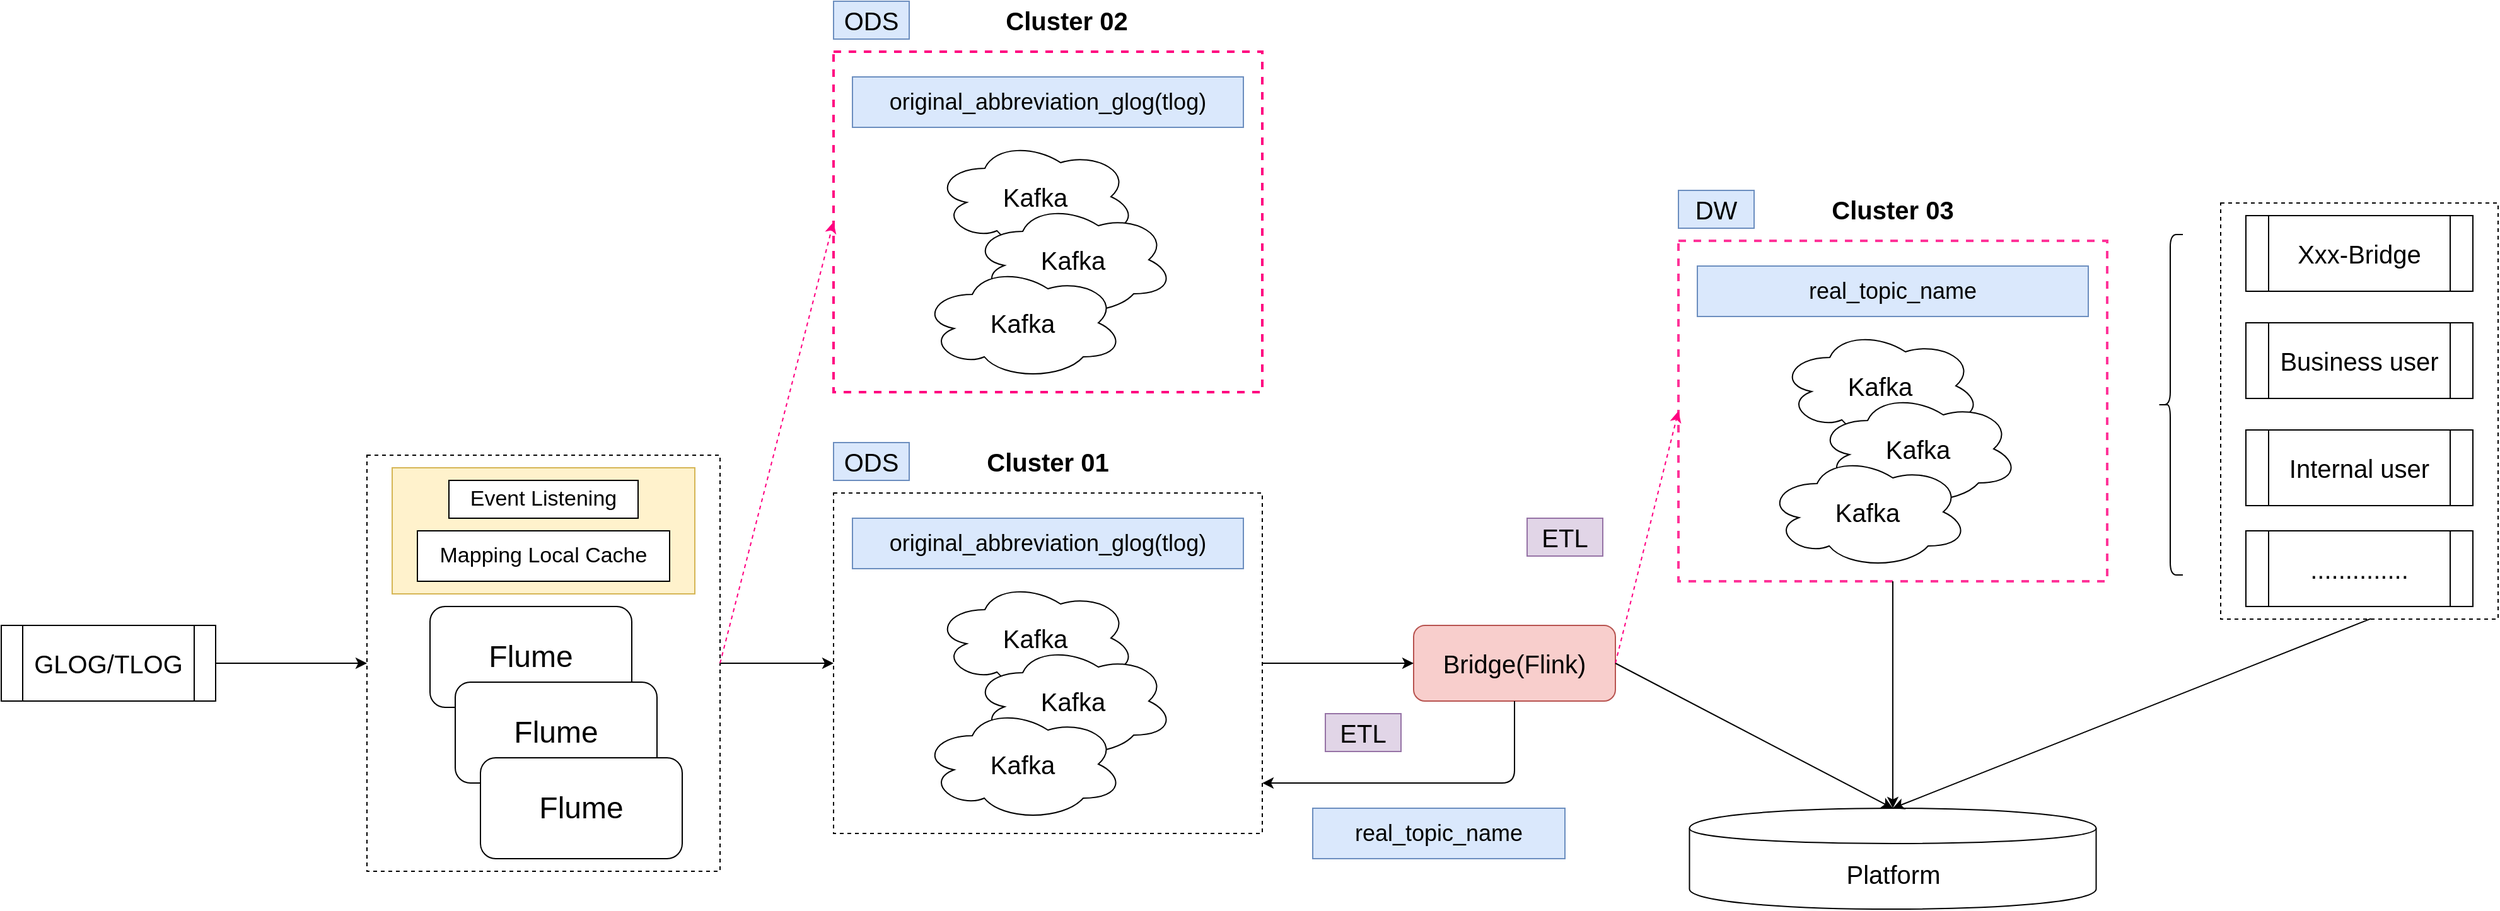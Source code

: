 <mxfile version="13.0.9" type="github">
  <diagram id="D0k59h0JUY7OlLG5XF-q" name="第 1 页">
    <mxGraphModel dx="1730" dy="972" grid="1" gridSize="10" guides="1" tooltips="1" connect="1" arrows="1" fold="1" page="1" pageScale="1" pageWidth="1920" pageHeight="1200" math="0" shadow="0">
      <root>
        <mxCell id="0" />
        <mxCell id="1" parent="0" />
        <mxCell id="3cqGu0iq_hsUVRLcYgQM-4" value="" style="rounded=0;whiteSpace=wrap;html=1;fillColor=none;dashed=1;" parent="1" vertex="1">
          <mxGeometry x="330" y="620" width="280" height="330" as="geometry" />
        </mxCell>
        <mxCell id="3cqGu0iq_hsUVRLcYgQM-9" value="&lt;font style=&quot;font-size: 20px&quot;&gt;GLOG/TLOG&lt;/font&gt;" style="shape=process;whiteSpace=wrap;html=1;backgroundOutline=1;fillColor=#ffffff;" parent="1" vertex="1">
          <mxGeometry x="40" y="755" width="170" height="60" as="geometry" />
        </mxCell>
        <mxCell id="3cqGu0iq_hsUVRLcYgQM-10" value="" style="endArrow=classic;html=1;exitX=1;exitY=0.5;exitDx=0;exitDy=0;entryX=0;entryY=0.5;entryDx=0;entryDy=0;" parent="1" source="3cqGu0iq_hsUVRLcYgQM-9" target="3cqGu0iq_hsUVRLcYgQM-4" edge="1">
          <mxGeometry width="50" height="50" relative="1" as="geometry">
            <mxPoint x="260" y="920" as="sourcePoint" />
            <mxPoint x="310" y="870" as="targetPoint" />
          </mxGeometry>
        </mxCell>
        <mxCell id="e1ujfNoH9nvmSAPBKz7l-5" value="" style="group" vertex="1" connectable="0" parent="1">
          <mxGeometry x="350" y="630" width="240" height="100" as="geometry" />
        </mxCell>
        <mxCell id="e1ujfNoH9nvmSAPBKz7l-4" value="" style="text;html=1;strokeColor=#d6b656;fillColor=#fff2cc;align=center;verticalAlign=middle;whiteSpace=wrap;rounded=0;" vertex="1" parent="e1ujfNoH9nvmSAPBKz7l-5">
          <mxGeometry width="240" height="100" as="geometry" />
        </mxCell>
        <mxCell id="e1ujfNoH9nvmSAPBKz7l-1" value="&lt;font style=&quot;font-size: 17px&quot;&gt;&lt;span style=&quot;font-family: &amp;#34;microsoft yahei&amp;#34; , &amp;#34;arial&amp;#34; , &amp;#34;helvetica&amp;#34; , sans-serif ; text-align: left ; background-color: rgb(255 , 255 , 255)&quot;&gt;Event L&lt;/span&gt;&lt;span style=&quot;font-family: &amp;#34;microsoft yahei&amp;#34; , &amp;#34;arial&amp;#34; , &amp;#34;helvetica&amp;#34; , sans-serif ; text-align: left ; background-color: rgb(255 , 255 , 255)&quot;&gt;istening&lt;/span&gt;&lt;/font&gt;" style="rounded=0;whiteSpace=wrap;html=1;" vertex="1" parent="e1ujfNoH9nvmSAPBKz7l-5">
          <mxGeometry x="45" y="10" width="150" height="30" as="geometry" />
        </mxCell>
        <mxCell id="e1ujfNoH9nvmSAPBKz7l-2" value="&lt;div style=&quot;text-align: left&quot;&gt;&lt;font face=&quot;microsoft yahei, arial, helvetica, sans-serif&quot; size=&quot;1&quot;&gt;&lt;span style=&quot;background-color: rgb(255 , 255 , 255) ; font-size: 17px&quot;&gt;Mapping Local Cache&lt;/span&gt;&lt;/font&gt;&lt;/div&gt;" style="rounded=0;whiteSpace=wrap;html=1;" vertex="1" parent="e1ujfNoH9nvmSAPBKz7l-5">
          <mxGeometry x="20" y="50" width="200" height="40" as="geometry" />
        </mxCell>
        <mxCell id="3cqGu0iq_hsUVRLcYgQM-1" value="&lt;font style=&quot;font-size: 24px&quot;&gt;Flume&lt;/font&gt;" style="rounded=1;whiteSpace=wrap;html=1;" parent="1" vertex="1">
          <mxGeometry x="380" y="740" width="160" height="80" as="geometry" />
        </mxCell>
        <mxCell id="3cqGu0iq_hsUVRLcYgQM-2" value="&lt;font style=&quot;font-size: 24px&quot;&gt;Flume&lt;/font&gt;" style="rounded=1;whiteSpace=wrap;html=1;" parent="1" vertex="1">
          <mxGeometry x="400" y="800" width="160" height="80" as="geometry" />
        </mxCell>
        <mxCell id="3cqGu0iq_hsUVRLcYgQM-3" value="&lt;font style=&quot;font-size: 24px&quot;&gt;Flume&lt;/font&gt;" style="rounded=1;whiteSpace=wrap;html=1;" parent="1" vertex="1">
          <mxGeometry x="420" y="860" width="160" height="80" as="geometry" />
        </mxCell>
        <mxCell id="e1ujfNoH9nvmSAPBKz7l-14" value="" style="group" vertex="1" connectable="0" parent="1">
          <mxGeometry x="700" y="650" width="340" height="270" as="geometry" />
        </mxCell>
        <mxCell id="e1ujfNoH9nvmSAPBKz7l-9" value="" style="group" vertex="1" connectable="0" parent="e1ujfNoH9nvmSAPBKz7l-14">
          <mxGeometry x="70" y="70" width="200" height="190" as="geometry" />
        </mxCell>
        <mxCell id="e1ujfNoH9nvmSAPBKz7l-6" value="&lt;font style=&quot;font-size: 20px&quot;&gt;Kafka&lt;/font&gt;" style="ellipse;shape=cloud;whiteSpace=wrap;html=1;" vertex="1" parent="e1ujfNoH9nvmSAPBKz7l-9">
          <mxGeometry x="10" width="160" height="90" as="geometry" />
        </mxCell>
        <mxCell id="e1ujfNoH9nvmSAPBKz7l-7" value="&lt;font style=&quot;font-size: 20px&quot;&gt;Kafka&lt;/font&gt;" style="ellipse;shape=cloud;whiteSpace=wrap;html=1;" vertex="1" parent="e1ujfNoH9nvmSAPBKz7l-9">
          <mxGeometry x="40" y="50" width="160" height="90" as="geometry" />
        </mxCell>
        <mxCell id="e1ujfNoH9nvmSAPBKz7l-8" value="&lt;font style=&quot;font-size: 20px&quot;&gt;Kafka&lt;/font&gt;" style="ellipse;shape=cloud;whiteSpace=wrap;html=1;" vertex="1" parent="e1ujfNoH9nvmSAPBKz7l-9">
          <mxGeometry y="100" width="160" height="90" as="geometry" />
        </mxCell>
        <mxCell id="e1ujfNoH9nvmSAPBKz7l-10" value="&lt;font style=&quot;font-size: 18px&quot;&gt;original_abbreviation_glog(tlog)&lt;/font&gt;" style="text;html=1;strokeColor=#6c8ebf;fillColor=#dae8fc;align=center;verticalAlign=middle;whiteSpace=wrap;rounded=0;" vertex="1" parent="e1ujfNoH9nvmSAPBKz7l-14">
          <mxGeometry x="15" y="20" width="310" height="40" as="geometry" />
        </mxCell>
        <mxCell id="e1ujfNoH9nvmSAPBKz7l-13" value="" style="rounded=0;whiteSpace=wrap;html=1;fillColor=none;dashed=1;" vertex="1" parent="e1ujfNoH9nvmSAPBKz7l-14">
          <mxGeometry width="340" height="270" as="geometry" />
        </mxCell>
        <mxCell id="e1ujfNoH9nvmSAPBKz7l-15" value="" style="endArrow=classic;html=1;exitX=1;exitY=0.5;exitDx=0;exitDy=0;entryX=0;entryY=0.5;entryDx=0;entryDy=0;" edge="1" parent="1" source="3cqGu0iq_hsUVRLcYgQM-4" target="e1ujfNoH9nvmSAPBKz7l-13">
          <mxGeometry width="50" height="50" relative="1" as="geometry">
            <mxPoint x="660" y="850" as="sourcePoint" />
            <mxPoint x="710" y="800" as="targetPoint" />
          </mxGeometry>
        </mxCell>
        <mxCell id="e1ujfNoH9nvmSAPBKz7l-16" value="&lt;font style=&quot;font-size: 20px&quot;&gt;ODS&lt;/font&gt;" style="text;html=1;strokeColor=#6c8ebf;fillColor=#dae8fc;align=center;verticalAlign=middle;whiteSpace=wrap;rounded=0;" vertex="1" parent="1">
          <mxGeometry x="700" y="610" width="60" height="30" as="geometry" />
        </mxCell>
        <mxCell id="e1ujfNoH9nvmSAPBKz7l-17" value="&lt;span style=&quot;font-size: 20px&quot;&gt;Bridge(Flink)&lt;/span&gt;" style="rounded=1;whiteSpace=wrap;html=1;fillColor=#f8cecc;strokeColor=#b85450;" vertex="1" parent="1">
          <mxGeometry x="1160" y="755" width="160" height="60" as="geometry" />
        </mxCell>
        <mxCell id="e1ujfNoH9nvmSAPBKz7l-18" value="" style="endArrow=classic;html=1;exitX=1;exitY=0.5;exitDx=0;exitDy=0;entryX=0;entryY=0.5;entryDx=0;entryDy=0;" edge="1" parent="1" source="e1ujfNoH9nvmSAPBKz7l-13" target="e1ujfNoH9nvmSAPBKz7l-17">
          <mxGeometry width="50" height="50" relative="1" as="geometry">
            <mxPoint x="1220" y="900" as="sourcePoint" />
            <mxPoint x="1270" y="850" as="targetPoint" />
          </mxGeometry>
        </mxCell>
        <mxCell id="e1ujfNoH9nvmSAPBKz7l-25" value="" style="edgeStyle=segmentEdgeStyle;endArrow=classic;html=1;exitX=0.5;exitY=1;exitDx=0;exitDy=0;entryX=1;entryY=0.852;entryDx=0;entryDy=0;entryPerimeter=0;" edge="1" parent="1" source="e1ujfNoH9nvmSAPBKz7l-17" target="e1ujfNoH9nvmSAPBKz7l-13">
          <mxGeometry width="50" height="50" relative="1" as="geometry">
            <mxPoint x="1220" y="830" as="sourcePoint" />
            <mxPoint x="1170" y="880" as="targetPoint" />
            <Array as="points">
              <mxPoint x="1240" y="880" />
            </Array>
          </mxGeometry>
        </mxCell>
        <mxCell id="e1ujfNoH9nvmSAPBKz7l-33" value="&lt;font style=&quot;font-size: 20px&quot;&gt;ODS&lt;/font&gt;" style="text;html=1;strokeColor=#6c8ebf;fillColor=#dae8fc;align=center;verticalAlign=middle;whiteSpace=wrap;rounded=0;" vertex="1" parent="1">
          <mxGeometry x="700" y="260" width="60" height="30" as="geometry" />
        </mxCell>
        <mxCell id="e1ujfNoH9nvmSAPBKz7l-27" value="" style="group" vertex="1" connectable="0" parent="1">
          <mxGeometry x="770" y="370" width="200" height="190" as="geometry" />
        </mxCell>
        <mxCell id="e1ujfNoH9nvmSAPBKz7l-28" value="&lt;font style=&quot;font-size: 20px&quot;&gt;Kafka&lt;/font&gt;" style="ellipse;shape=cloud;whiteSpace=wrap;html=1;" vertex="1" parent="e1ujfNoH9nvmSAPBKz7l-27">
          <mxGeometry x="10" width="160" height="90" as="geometry" />
        </mxCell>
        <mxCell id="e1ujfNoH9nvmSAPBKz7l-29" value="&lt;font style=&quot;font-size: 20px&quot;&gt;Kafka&lt;/font&gt;" style="ellipse;shape=cloud;whiteSpace=wrap;html=1;" vertex="1" parent="e1ujfNoH9nvmSAPBKz7l-27">
          <mxGeometry x="40" y="50" width="160" height="90" as="geometry" />
        </mxCell>
        <mxCell id="e1ujfNoH9nvmSAPBKz7l-30" value="&lt;font style=&quot;font-size: 20px&quot;&gt;Kafka&lt;/font&gt;" style="ellipse;shape=cloud;whiteSpace=wrap;html=1;" vertex="1" parent="e1ujfNoH9nvmSAPBKz7l-27">
          <mxGeometry y="100" width="160" height="90" as="geometry" />
        </mxCell>
        <mxCell id="e1ujfNoH9nvmSAPBKz7l-31" value="&lt;font style=&quot;font-size: 18px&quot;&gt;original_abbreviation_glog(tlog)&lt;/font&gt;" style="text;html=1;strokeColor=#6c8ebf;fillColor=#dae8fc;align=center;verticalAlign=middle;whiteSpace=wrap;rounded=0;" vertex="1" parent="1">
          <mxGeometry x="715" y="320" width="310" height="40" as="geometry" />
        </mxCell>
        <mxCell id="e1ujfNoH9nvmSAPBKz7l-32" value="" style="rounded=0;whiteSpace=wrap;html=1;fillColor=none;dashed=1;strokeColor=#FF0080;strokeWidth=2;" vertex="1" parent="1">
          <mxGeometry x="700" y="300" width="340" height="270" as="geometry" />
        </mxCell>
        <mxCell id="e1ujfNoH9nvmSAPBKz7l-35" value="" style="endArrow=classic;html=1;exitX=1;exitY=0.5;exitDx=0;exitDy=0;entryX=0;entryY=0.5;entryDx=0;entryDy=0;strokeColor=#FF0080;dashed=1;" edge="1" parent="1" source="3cqGu0iq_hsUVRLcYgQM-4" target="e1ujfNoH9nvmSAPBKz7l-32">
          <mxGeometry width="50" height="50" relative="1" as="geometry">
            <mxPoint x="660" y="630" as="sourcePoint" />
            <mxPoint x="710" y="580" as="targetPoint" />
          </mxGeometry>
        </mxCell>
        <mxCell id="e1ujfNoH9nvmSAPBKz7l-36" value="&lt;font style=&quot;font-size: 20px&quot;&gt;&lt;b&gt;Cluster 02&lt;/b&gt;&lt;/font&gt;" style="text;html=1;strokeColor=none;fillColor=none;align=center;verticalAlign=middle;whiteSpace=wrap;rounded=0;dashed=1;" vertex="1" parent="1">
          <mxGeometry x="820" y="260" width="130" height="30" as="geometry" />
        </mxCell>
        <mxCell id="e1ujfNoH9nvmSAPBKz7l-37" value="&lt;font style=&quot;font-size: 20px&quot;&gt;&lt;b&gt;Cluster 01&lt;/b&gt;&lt;/font&gt;" style="text;html=1;strokeColor=none;fillColor=none;align=center;verticalAlign=middle;whiteSpace=wrap;rounded=0;dashed=1;" vertex="1" parent="1">
          <mxGeometry x="805" y="610" width="130" height="30" as="geometry" />
        </mxCell>
        <mxCell id="e1ujfNoH9nvmSAPBKz7l-38" value="" style="group;strokeWidth=2;" vertex="1" connectable="0" parent="1">
          <mxGeometry x="1370" y="450" width="340" height="270" as="geometry" />
        </mxCell>
        <mxCell id="e1ujfNoH9nvmSAPBKz7l-44" value="" style="rounded=0;whiteSpace=wrap;html=1;fillColor=none;dashed=1;strokeColor=#FF3399;strokeWidth=2;" vertex="1" parent="e1ujfNoH9nvmSAPBKz7l-38">
          <mxGeometry width="340" height="270" as="geometry" />
        </mxCell>
        <mxCell id="e1ujfNoH9nvmSAPBKz7l-39" value="" style="group" vertex="1" connectable="0" parent="e1ujfNoH9nvmSAPBKz7l-38">
          <mxGeometry x="70" y="70" width="200" height="190" as="geometry" />
        </mxCell>
        <mxCell id="e1ujfNoH9nvmSAPBKz7l-40" value="&lt;font style=&quot;font-size: 20px&quot;&gt;Kafka&lt;/font&gt;" style="ellipse;shape=cloud;whiteSpace=wrap;html=1;" vertex="1" parent="e1ujfNoH9nvmSAPBKz7l-39">
          <mxGeometry x="10" width="160" height="90" as="geometry" />
        </mxCell>
        <mxCell id="e1ujfNoH9nvmSAPBKz7l-41" value="&lt;font style=&quot;font-size: 20px&quot;&gt;Kafka&lt;/font&gt;" style="ellipse;shape=cloud;whiteSpace=wrap;html=1;" vertex="1" parent="e1ujfNoH9nvmSAPBKz7l-39">
          <mxGeometry x="40" y="50" width="160" height="90" as="geometry" />
        </mxCell>
        <mxCell id="e1ujfNoH9nvmSAPBKz7l-42" value="&lt;font style=&quot;font-size: 20px&quot;&gt;Kafka&lt;/font&gt;" style="ellipse;shape=cloud;whiteSpace=wrap;html=1;" vertex="1" parent="e1ujfNoH9nvmSAPBKz7l-39">
          <mxGeometry y="100" width="160" height="90" as="geometry" />
        </mxCell>
        <mxCell id="e1ujfNoH9nvmSAPBKz7l-43" value="&lt;span style=&quot;font-size: 18px&quot;&gt;real_topic_name&lt;/span&gt;" style="text;html=1;strokeColor=#6c8ebf;fillColor=#dae8fc;align=center;verticalAlign=middle;whiteSpace=wrap;rounded=0;" vertex="1" parent="e1ujfNoH9nvmSAPBKz7l-38">
          <mxGeometry x="15" y="20" width="310" height="40" as="geometry" />
        </mxCell>
        <mxCell id="e1ujfNoH9nvmSAPBKz7l-45" value="&lt;font style=&quot;font-size: 20px&quot;&gt;DW&lt;/font&gt;" style="text;html=1;strokeColor=#6c8ebf;fillColor=#dae8fc;align=center;verticalAlign=middle;whiteSpace=wrap;rounded=0;" vertex="1" parent="1">
          <mxGeometry x="1370" y="410" width="60" height="30" as="geometry" />
        </mxCell>
        <mxCell id="e1ujfNoH9nvmSAPBKz7l-46" value="&lt;font style=&quot;font-size: 20px&quot;&gt;&lt;b&gt;Cluster 03&lt;/b&gt;&lt;/font&gt;" style="text;html=1;strokeColor=none;fillColor=none;align=center;verticalAlign=middle;whiteSpace=wrap;rounded=0;dashed=1;" vertex="1" parent="1">
          <mxGeometry x="1475" y="410" width="130" height="30" as="geometry" />
        </mxCell>
        <mxCell id="e1ujfNoH9nvmSAPBKz7l-47" value="" style="endArrow=classic;html=1;strokeColor=#FF0080;exitX=1;exitY=0.5;exitDx=0;exitDy=0;entryX=0;entryY=0.5;entryDx=0;entryDy=0;dashed=1;" edge="1" parent="1" source="e1ujfNoH9nvmSAPBKz7l-17" target="e1ujfNoH9nvmSAPBKz7l-44">
          <mxGeometry width="50" height="50" relative="1" as="geometry">
            <mxPoint x="1300" y="585" as="sourcePoint" />
            <mxPoint x="1380" y="660" as="targetPoint" />
          </mxGeometry>
        </mxCell>
        <mxCell id="e1ujfNoH9nvmSAPBKz7l-62" value="" style="group" vertex="1" connectable="0" parent="1">
          <mxGeometry x="1820" y="430" width="180" height="310" as="geometry" />
        </mxCell>
        <mxCell id="e1ujfNoH9nvmSAPBKz7l-58" value="&lt;font style=&quot;font-size: 20px&quot;&gt;Xxx-Bridge&lt;/font&gt;" style="shape=process;whiteSpace=wrap;html=1;backgroundOutline=1;strokeColor=#000000;strokeWidth=1;fillColor=#ffffff;" vertex="1" parent="e1ujfNoH9nvmSAPBKz7l-62">
          <mxGeometry width="180" height="60" as="geometry" />
        </mxCell>
        <mxCell id="e1ujfNoH9nvmSAPBKz7l-59" value="&lt;span style=&quot;font-family: &amp;#34;microsoft yahei&amp;#34; , &amp;#34;arial&amp;#34; , &amp;#34;helvetica&amp;#34; , sans-serif ; text-align: left ; background-color: rgb(255 , 255 , 255)&quot;&gt;&lt;font style=&quot;font-size: 20px&quot;&gt;Business user&lt;/font&gt;&lt;/span&gt;" style="shape=process;whiteSpace=wrap;html=1;backgroundOutline=1;strokeColor=#000000;strokeWidth=1;fillColor=#ffffff;" vertex="1" parent="e1ujfNoH9nvmSAPBKz7l-62">
          <mxGeometry y="85" width="180" height="60" as="geometry" />
        </mxCell>
        <mxCell id="e1ujfNoH9nvmSAPBKz7l-60" value="&lt;span style=&quot;font-family: &amp;#34;microsoft yahei&amp;#34; , &amp;#34;arial&amp;#34; , &amp;#34;helvetica&amp;#34; , sans-serif ; text-align: left ; background-color: rgb(255 , 255 , 255)&quot;&gt;&lt;font style=&quot;font-size: 20px&quot;&gt;Internal user&lt;/font&gt;&lt;/span&gt;" style="shape=process;whiteSpace=wrap;html=1;backgroundOutline=1;strokeColor=#000000;strokeWidth=1;fillColor=#ffffff;" vertex="1" parent="e1ujfNoH9nvmSAPBKz7l-62">
          <mxGeometry y="170" width="180" height="60" as="geometry" />
        </mxCell>
        <mxCell id="e1ujfNoH9nvmSAPBKz7l-61" value="&lt;span style=&quot;font-family: &amp;#34;microsoft yahei&amp;#34; , &amp;#34;arial&amp;#34; , &amp;#34;helvetica&amp;#34; , sans-serif ; text-align: left ; background-color: rgb(255 , 255 , 255)&quot;&gt;&lt;font style=&quot;font-size: 20px&quot;&gt;..............&lt;/font&gt;&lt;/span&gt;" style="shape=process;whiteSpace=wrap;html=1;backgroundOutline=1;strokeColor=#000000;strokeWidth=1;fillColor=#ffffff;" vertex="1" parent="e1ujfNoH9nvmSAPBKz7l-62">
          <mxGeometry y="250" width="180" height="60" as="geometry" />
        </mxCell>
        <mxCell id="e1ujfNoH9nvmSAPBKz7l-63" value="" style="shape=curlyBracket;whiteSpace=wrap;html=1;rounded=1;strokeColor=#000000;strokeWidth=1;fillColor=#ffffff;" vertex="1" parent="1">
          <mxGeometry x="1750" y="445" width="20" height="270" as="geometry" />
        </mxCell>
        <mxCell id="e1ujfNoH9nvmSAPBKz7l-64" value="&lt;span style=&quot;font-family: &amp;#34;microsoft yahei&amp;#34; , &amp;#34;arial&amp;#34; , &amp;#34;helvetica&amp;#34; , sans-serif ; text-align: left ; background-color: rgb(255 , 255 , 255)&quot;&gt;&lt;font style=&quot;font-size: 20px&quot;&gt;Platform&lt;/font&gt;&lt;/span&gt;" style="shape=cylinder;whiteSpace=wrap;html=1;boundedLbl=1;backgroundOutline=1;strokeColor=#000000;strokeWidth=1;fillColor=#ffffff;" vertex="1" parent="1">
          <mxGeometry x="1378.75" y="900" width="322.5" height="80" as="geometry" />
        </mxCell>
        <mxCell id="e1ujfNoH9nvmSAPBKz7l-65" value="" style="endArrow=classic;html=1;strokeColor=#000000;exitX=1;exitY=0.5;exitDx=0;exitDy=0;entryX=0.5;entryY=0;entryDx=0;entryDy=0;" edge="1" parent="1" source="e1ujfNoH9nvmSAPBKz7l-17" target="e1ujfNoH9nvmSAPBKz7l-64">
          <mxGeometry width="50" height="50" relative="1" as="geometry">
            <mxPoint x="1290" y="1030" as="sourcePoint" />
            <mxPoint x="1340" y="980" as="targetPoint" />
          </mxGeometry>
        </mxCell>
        <mxCell id="e1ujfNoH9nvmSAPBKz7l-66" value="" style="endArrow=classic;html=1;strokeColor=#000000;exitX=0.5;exitY=1;exitDx=0;exitDy=0;entryX=0.5;entryY=0;entryDx=0;entryDy=0;" edge="1" parent="1" source="e1ujfNoH9nvmSAPBKz7l-44" target="e1ujfNoH9nvmSAPBKz7l-64">
          <mxGeometry width="50" height="50" relative="1" as="geometry">
            <mxPoint x="1520" y="1040" as="sourcePoint" />
            <mxPoint x="1570" y="990" as="targetPoint" />
          </mxGeometry>
        </mxCell>
        <mxCell id="e1ujfNoH9nvmSAPBKz7l-67" value="&lt;font style=&quot;font-size: 20px&quot;&gt;ETL&lt;/font&gt;" style="text;html=1;strokeColor=#9673a6;fillColor=#e1d5e7;align=center;verticalAlign=middle;whiteSpace=wrap;rounded=0;" vertex="1" parent="1">
          <mxGeometry x="1250" y="670" width="60" height="30" as="geometry" />
        </mxCell>
        <mxCell id="e1ujfNoH9nvmSAPBKz7l-68" value="" style="rounded=0;whiteSpace=wrap;html=1;strokeColor=#000000;strokeWidth=1;fillColor=none;dashed=1;" vertex="1" parent="1">
          <mxGeometry x="1800" y="420" width="220" height="330" as="geometry" />
        </mxCell>
        <mxCell id="e1ujfNoH9nvmSAPBKz7l-69" value="" style="endArrow=classic;html=1;strokeColor=#000000;exitX=0.541;exitY=0.999;exitDx=0;exitDy=0;exitPerimeter=0;entryX=0.5;entryY=0;entryDx=0;entryDy=0;" edge="1" parent="1" source="e1ujfNoH9nvmSAPBKz7l-68" target="e1ujfNoH9nvmSAPBKz7l-64">
          <mxGeometry width="50" height="50" relative="1" as="geometry">
            <mxPoint x="1860" y="850" as="sourcePoint" />
            <mxPoint x="1910" y="800" as="targetPoint" />
          </mxGeometry>
        </mxCell>
        <mxCell id="e1ujfNoH9nvmSAPBKz7l-70" value="&lt;font style=&quot;font-size: 20px&quot;&gt;ETL&lt;/font&gt;" style="text;html=1;strokeColor=#9673a6;fillColor=#e1d5e7;align=center;verticalAlign=middle;whiteSpace=wrap;rounded=0;" vertex="1" parent="1">
          <mxGeometry x="1090" y="825" width="60" height="30" as="geometry" />
        </mxCell>
        <mxCell id="e1ujfNoH9nvmSAPBKz7l-79" value="&lt;span style=&quot;font-size: 18px&quot;&gt;real_topic_name&lt;/span&gt;" style="text;html=1;strokeColor=#6c8ebf;fillColor=#dae8fc;align=center;verticalAlign=middle;whiteSpace=wrap;rounded=0;" vertex="1" parent="1">
          <mxGeometry x="1080" y="900" width="200" height="40" as="geometry" />
        </mxCell>
      </root>
    </mxGraphModel>
  </diagram>
</mxfile>
